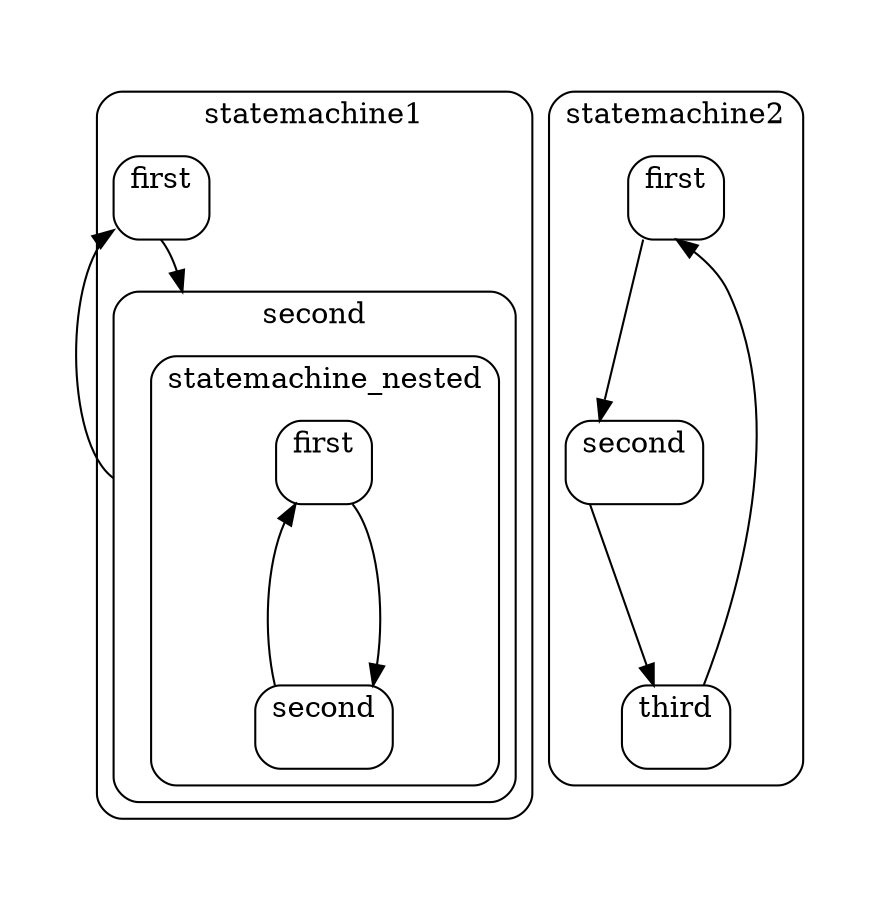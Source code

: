 digraph D {
compound=true
graph [pad="0.5", nodesep="1", ranksep="1.75"];subgraph cluster_statemachine1 {
style = rounded
  label = statemachine1
subgraph cluster_statemachine1_first {
style = rounded
label = first
statemachine1_first_C [ style=invis, shape = plaintext, label="", height=0, width=0 ];
}
statemachine1_first_C -> statemachine1_second_C [ltail=cluster_statemachine1_first lhead=cluster_statemachine1_second ];
subgraph cluster_statemachine1_second {
style = rounded
label = second
statemachine1_second_C [ style=invis, shape = plaintext, label="", height=0, width=0 ];
subgraph cluster_statemachine_nested {
style = rounded
  label = statemachine_nested
subgraph cluster_statemachine_nested_first {
style = rounded
label = first
statemachine_nested_first_C [ style=invis, shape = plaintext, label="", height=0, width=0 ];
}
statemachine_nested_first_C -> statemachine_nested_second_C [ltail=cluster_statemachine_nested_first lhead=cluster_statemachine_nested_second ];
subgraph cluster_statemachine_nested_second {
style = rounded
label = second
statemachine_nested_second_C [ style=invis, shape = plaintext, label="", height=0, width=0 ];
}
statemachine_nested_second_C -> statemachine_nested_first_C [ltail=cluster_statemachine_nested_second lhead=cluster_statemachine_nested_first ];
}
}
statemachine1_second_C -> statemachine1_first_C [ltail=cluster_statemachine1_second lhead=cluster_statemachine1_first ];
}
subgraph cluster_statemachine2 {
style = rounded
  label = statemachine2
subgraph cluster_statemachine2_first {
style = rounded
label = first
statemachine2_first_C [ style=invis, shape = plaintext, label="", height=0, width=0 ];
}
statemachine2_first_C -> statemachine2_second_C [ltail=cluster_statemachine2_first lhead=cluster_statemachine2_second ];
subgraph cluster_statemachine2_second {
style = rounded
label = second
statemachine2_second_C [ style=invis, shape = plaintext, label="", height=0, width=0 ];
}
statemachine2_second_C -> statemachine2_third_C [ltail=cluster_statemachine2_second lhead=cluster_statemachine2_third ];
subgraph cluster_statemachine2_third {
style = rounded
label = third
statemachine2_third_C [ style=invis, shape = plaintext, label="", height=0, width=0 ];
}
statemachine2_third_C -> statemachine2_first_C [ltail=cluster_statemachine2_third lhead=cluster_statemachine2_first ];
}
}
